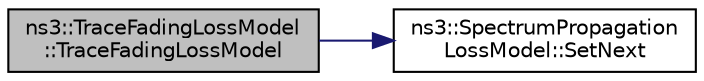 digraph "ns3::TraceFadingLossModel::TraceFadingLossModel"
{
  edge [fontname="Helvetica",fontsize="10",labelfontname="Helvetica",labelfontsize="10"];
  node [fontname="Helvetica",fontsize="10",shape=record];
  rankdir="LR";
  Node1 [label="ns3::TraceFadingLossModel\l::TraceFadingLossModel",height=0.2,width=0.4,color="black", fillcolor="grey75", style="filled", fontcolor="black"];
  Node1 -> Node2 [color="midnightblue",fontsize="10",style="solid"];
  Node2 [label="ns3::SpectrumPropagation\lLossModel::SetNext",height=0.2,width=0.4,color="black", fillcolor="white", style="filled",URL="$db/dd7/classns3_1_1SpectrumPropagationLossModel.html#a8270cce4c11a33a0eaa9e2561d382824"];
}
